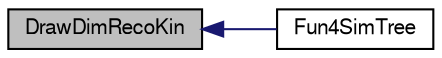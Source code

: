 digraph "DrawDimRecoKin"
{
  bgcolor="transparent";
  edge [fontname="FreeSans",fontsize="10",labelfontname="FreeSans",labelfontsize="10"];
  node [fontname="FreeSans",fontsize="10",shape=record];
  rankdir="LR";
  Node1 [label="DrawDimRecoKin",height=0.2,width=0.4,color="black", fillcolor="grey75", style="filled" fontcolor="black"];
  Node1 -> Node2 [dir="back",color="midnightblue",fontsize="10",style="solid",fontname="FreeSans"];
  Node2 [label="Fun4SimTree",height=0.2,width=0.4,color="black",URL="$d3/dcd/Fun4SimTree_8C.html#a36640f1758a0cef4ef5986ea63db8fca"];
}
